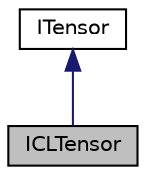 digraph "ICLTensor"
{
 // LATEX_PDF_SIZE
  edge [fontname="Helvetica",fontsize="10",labelfontname="Helvetica",labelfontsize="10"];
  node [fontname="Helvetica",fontsize="10",shape=record];
  Node1 [label="ICLTensor",height=0.2,width=0.4,color="black", fillcolor="grey75", style="filled", fontcolor="black",tooltip="Interface for OpenCL tensor."];
  Node2 -> Node1 [dir="back",color="midnightblue",fontsize="10",style="solid",fontname="Helvetica"];
  Node2 [label="ITensor",height=0.2,width=0.4,color="black", fillcolor="white", style="filled",URL="$classarm__compute_1_1_i_tensor.xhtml",tooltip="Interface for CPU tensor."];
}
